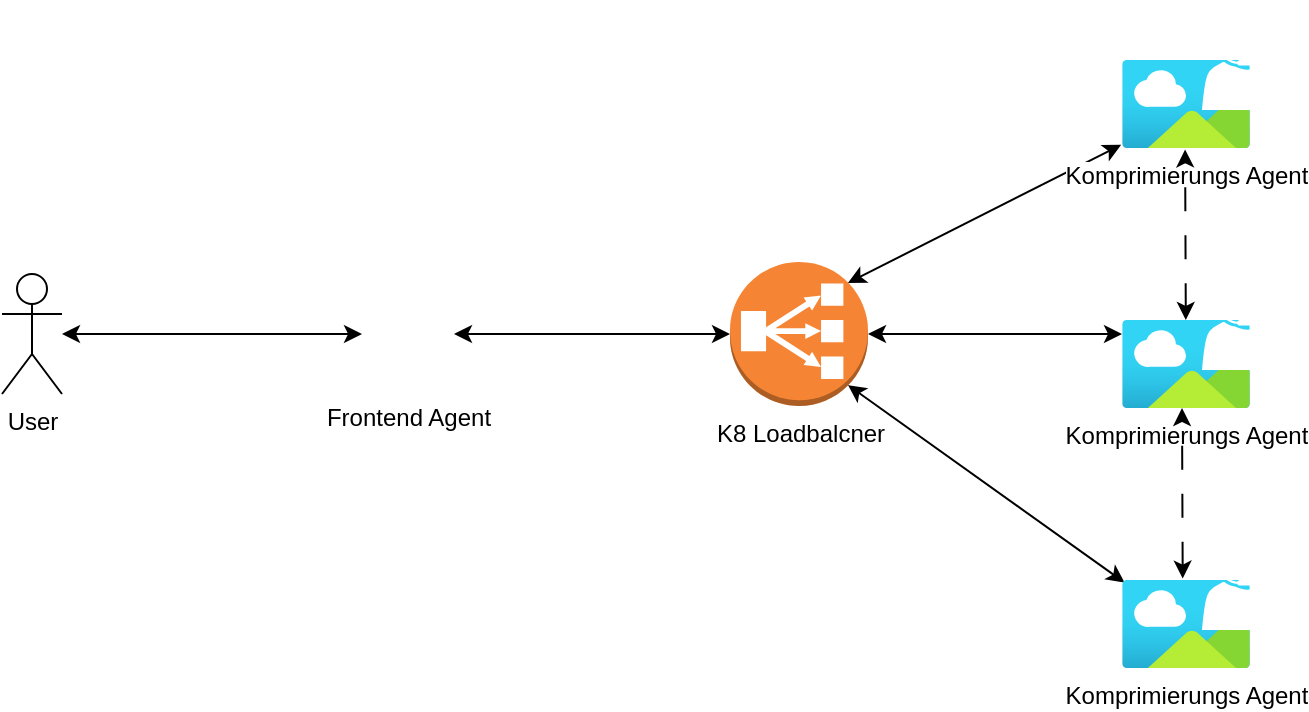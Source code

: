 <mxfile>
    <diagram id="AvMkAQmsT2SCqfRyGlOO" name="Page-1">
        <mxGraphModel dx="2439" dy="664" grid="1" gridSize="10" guides="1" tooltips="1" connect="1" arrows="1" fold="1" page="1" pageScale="1" pageWidth="827" pageHeight="1169" math="0" shadow="0">
            <root>
                <mxCell id="0"/>
                <mxCell id="1" parent="0"/>
                <mxCell id="2" value="User" style="shape=umlActor;verticalLabelPosition=bottom;verticalAlign=top;html=1;outlineConnect=0;" vertex="1" parent="1">
                    <mxGeometry x="50" y="340" width="30" height="60" as="geometry"/>
                </mxCell>
                <mxCell id="3" value="Frontend Agent" style="sketch=0;pointerEvents=1;shadow=0;dashed=0;html=1;strokeColor=none;fillColor=#FFFFFF;labelPosition=center;verticalLabelPosition=bottom;verticalAlign=top;outlineConnect=0;align=center;shape=mxgraph.office.users.call_center_agent;" vertex="1" parent="1">
                    <mxGeometry x="230" y="342.5" width="46" height="55" as="geometry"/>
                </mxCell>
                <mxCell id="4" value="K8 Loadbalcner" style="outlineConnect=0;dashed=0;verticalLabelPosition=bottom;verticalAlign=top;align=center;html=1;shape=mxgraph.aws3.classic_load_balancer;fillColor=#F58534;gradientColor=none;" vertex="1" parent="1">
                    <mxGeometry x="414" y="334" width="69" height="72" as="geometry"/>
                </mxCell>
                <mxCell id="17" value="" style="endArrow=classic;startArrow=classic;html=1;" edge="1" parent="1" source="2" target="3">
                    <mxGeometry width="50" height="50" relative="1" as="geometry">
                        <mxPoint x="330" y="270" as="sourcePoint"/>
                        <mxPoint x="1250" y="390" as="targetPoint"/>
                    </mxGeometry>
                </mxCell>
                <mxCell id="18" value="" style="endArrow=classic;startArrow=classic;html=1;entryX=0;entryY=0.5;entryDx=0;entryDy=0;entryPerimeter=0;" edge="1" parent="1" source="3" target="4">
                    <mxGeometry width="50" height="50" relative="1" as="geometry">
                        <mxPoint x="1200" y="440" as="sourcePoint"/>
                        <mxPoint x="1250" y="390" as="targetPoint"/>
                    </mxGeometry>
                </mxCell>
                <mxCell id="21" value="" style="endArrow=classic;startArrow=classic;html=1;exitX=1;exitY=0.5;exitDx=0;exitDy=0;exitPerimeter=0;" edge="1" parent="1" source="4">
                    <mxGeometry width="50" height="50" relative="1" as="geometry">
                        <mxPoint x="493" y="347.906" as="sourcePoint"/>
                        <mxPoint x="610" y="370" as="targetPoint"/>
                    </mxGeometry>
                </mxCell>
                <mxCell id="25" value="" style="endArrow=classic;startArrow=classic;html=1;exitX=0.855;exitY=0.855;exitDx=0;exitDy=0;exitPerimeter=0;entryX=0.02;entryY=0.029;entryDx=0;entryDy=0;entryPerimeter=0;" edge="1" parent="1" source="4" target="13">
                    <mxGeometry width="50" height="50" relative="1" as="geometry">
                        <mxPoint x="1200" y="440" as="sourcePoint"/>
                        <mxPoint x="1250" y="390" as="targetPoint"/>
                    </mxGeometry>
                </mxCell>
                <mxCell id="26" value="" style="endArrow=classic;startArrow=classic;html=1;exitX=0.855;exitY=0.145;exitDx=0;exitDy=0;exitPerimeter=0;entryX=-0.007;entryY=0.964;entryDx=0;entryDy=0;entryPerimeter=0;" edge="1" parent="1" source="4" target="6">
                    <mxGeometry width="50" height="50" relative="1" as="geometry">
                        <mxPoint x="1200" y="440" as="sourcePoint"/>
                        <mxPoint x="1250" y="390" as="targetPoint"/>
                    </mxGeometry>
                </mxCell>
                <mxCell id="24" value="" style="group" vertex="1" connectable="0" parent="1">
                    <mxGeometry x="610" y="203" width="86" height="334" as="geometry"/>
                </mxCell>
                <mxCell id="8" value="" style="group" vertex="1" connectable="0" parent="24">
                    <mxGeometry width="86" height="74" as="geometry"/>
                </mxCell>
                <mxCell id="6" value="Komprimierungs Agent" style="aspect=fixed;html=1;points=[];align=center;image;fontSize=12;image=img/lib/azure2/general/Image.svg;" vertex="1" parent="8">
                    <mxGeometry y="30" width="64" height="44" as="geometry"/>
                </mxCell>
                <mxCell id="5" value="" style="sketch=0;pointerEvents=1;shadow=0;dashed=0;html=1;strokeColor=none;fillColor=#FFFFFF;labelPosition=center;verticalLabelPosition=bottom;verticalAlign=top;outlineConnect=0;align=center;shape=mxgraph.office.users.call_center_agent;" vertex="1" parent="8">
                    <mxGeometry x="40" width="46" height="55" as="geometry"/>
                </mxCell>
                <mxCell id="9" value="" style="group" vertex="1" connectable="0" parent="24">
                    <mxGeometry y="130" width="86" height="74" as="geometry"/>
                </mxCell>
                <mxCell id="10" value="Komprimierungs Agent" style="aspect=fixed;html=1;points=[];align=center;image;fontSize=12;image=img/lib/azure2/general/Image.svg;" vertex="1" parent="9">
                    <mxGeometry y="30" width="64" height="44" as="geometry"/>
                </mxCell>
                <mxCell id="11" value="" style="sketch=0;pointerEvents=1;shadow=0;dashed=0;html=1;strokeColor=none;fillColor=#FFFFFF;labelPosition=center;verticalLabelPosition=bottom;verticalAlign=top;outlineConnect=0;align=center;shape=mxgraph.office.users.call_center_agent;" vertex="1" parent="9">
                    <mxGeometry x="40" width="46" height="55" as="geometry"/>
                </mxCell>
                <mxCell id="12" value="" style="group" vertex="1" connectable="0" parent="24">
                    <mxGeometry y="260" width="86" height="74" as="geometry"/>
                </mxCell>
                <mxCell id="13" value="Komprimierungs Agent" style="aspect=fixed;html=1;points=[];align=center;image;fontSize=12;image=img/lib/azure2/general/Image.svg;" vertex="1" parent="12">
                    <mxGeometry y="30" width="64" height="44" as="geometry"/>
                </mxCell>
                <mxCell id="14" value="" style="sketch=0;pointerEvents=1;shadow=0;dashed=0;html=1;strokeColor=none;fillColor=#FFFFFF;labelPosition=center;verticalLabelPosition=bottom;verticalAlign=top;outlineConnect=0;align=center;shape=mxgraph.office.users.call_center_agent;" vertex="1" parent="12">
                    <mxGeometry x="40" width="46" height="55" as="geometry"/>
                </mxCell>
                <mxCell id="27" value="" style="endArrow=classic;startArrow=classic;html=1;dashed=1;dashPattern=12 12;entryX=0.493;entryY=1.016;entryDx=0;entryDy=0;entryPerimeter=0;" edge="1" parent="24" source="10" target="6">
                    <mxGeometry width="50" height="50" relative="1" as="geometry">
                        <mxPoint x="-170" y="257" as="sourcePoint"/>
                        <mxPoint x="-120" y="207" as="targetPoint"/>
                    </mxGeometry>
                </mxCell>
                <mxCell id="39" value="" style="endArrow=classic;startArrow=classic;html=1;dashed=1;dashPattern=12 12;entryX=0.493;entryY=1.016;entryDx=0;entryDy=0;entryPerimeter=0;" edge="1" parent="24">
                    <mxGeometry width="50" height="50" relative="1" as="geometry">
                        <mxPoint x="30.358" y="289.3" as="sourcePoint"/>
                        <mxPoint x="30.002" y="204.004" as="targetPoint"/>
                    </mxGeometry>
                </mxCell>
            </root>
        </mxGraphModel>
    </diagram>
</mxfile>